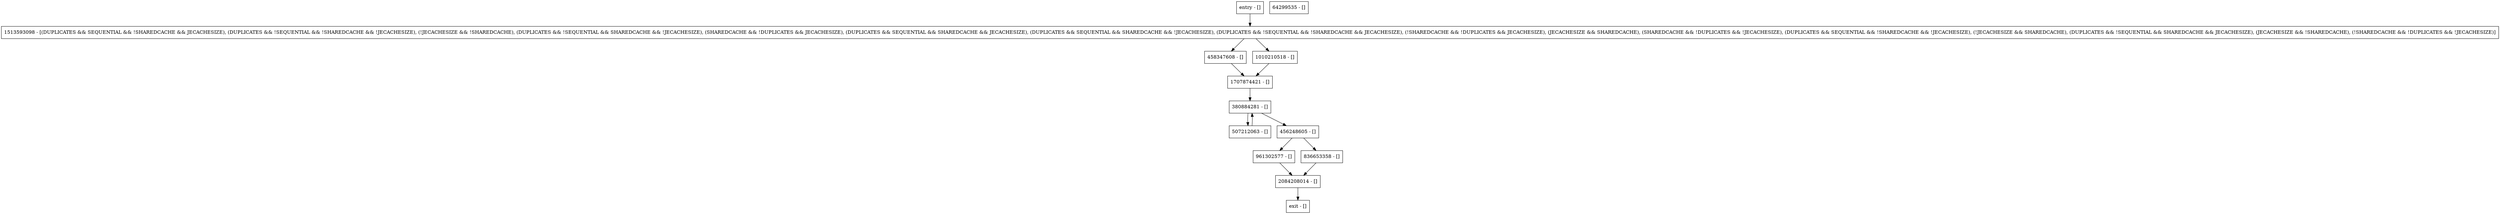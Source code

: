 digraph <init> {
node [shape=record];
458347608 [label="458347608 - []"];
507212063 [label="507212063 - []"];
456248605 [label="456248605 - []"];
961302577 [label="961302577 - []"];
380884281 [label="380884281 - []"];
1010210518 [label="1010210518 - []"];
1707874421 [label="1707874421 - []"];
64299535 [label="64299535 - []"];
836653358 [label="836653358 - []"];
2084208014 [label="2084208014 - []"];
entry [label="entry - []"];
exit [label="exit - []"];
1513593098 [label="1513593098 - [(DUPLICATES && SEQUENTIAL && !SHAREDCACHE && JECACHESIZE), (DUPLICATES && !SEQUENTIAL && !SHAREDCACHE && !JECACHESIZE), (!JECACHESIZE && !SHAREDCACHE), (DUPLICATES && !SEQUENTIAL && SHAREDCACHE && !JECACHESIZE), (SHAREDCACHE && !DUPLICATES && JECACHESIZE), (DUPLICATES && SEQUENTIAL && SHAREDCACHE && JECACHESIZE), (DUPLICATES && SEQUENTIAL && SHAREDCACHE && !JECACHESIZE), (DUPLICATES && !SEQUENTIAL && !SHAREDCACHE && JECACHESIZE), (!SHAREDCACHE && !DUPLICATES && JECACHESIZE), (JECACHESIZE && SHAREDCACHE), (SHAREDCACHE && !DUPLICATES && !JECACHESIZE), (DUPLICATES && SEQUENTIAL && !SHAREDCACHE && !JECACHESIZE), (!JECACHESIZE && SHAREDCACHE), (DUPLICATES && !SEQUENTIAL && SHAREDCACHE && JECACHESIZE), (JECACHESIZE && !SHAREDCACHE), (!SHAREDCACHE && !DUPLICATES && !JECACHESIZE)]"];
entry;
exit;
458347608 -> 1707874421;
507212063 -> 380884281;
456248605 -> 836653358;
456248605 -> 961302577;
961302577 -> 2084208014;
380884281 -> 507212063;
380884281 -> 456248605;
1010210518 -> 1707874421;
1707874421 -> 380884281;
836653358 -> 2084208014;
2084208014 -> exit;
entry -> 1513593098;
1513593098 -> 458347608;
1513593098 -> 1010210518;
}
